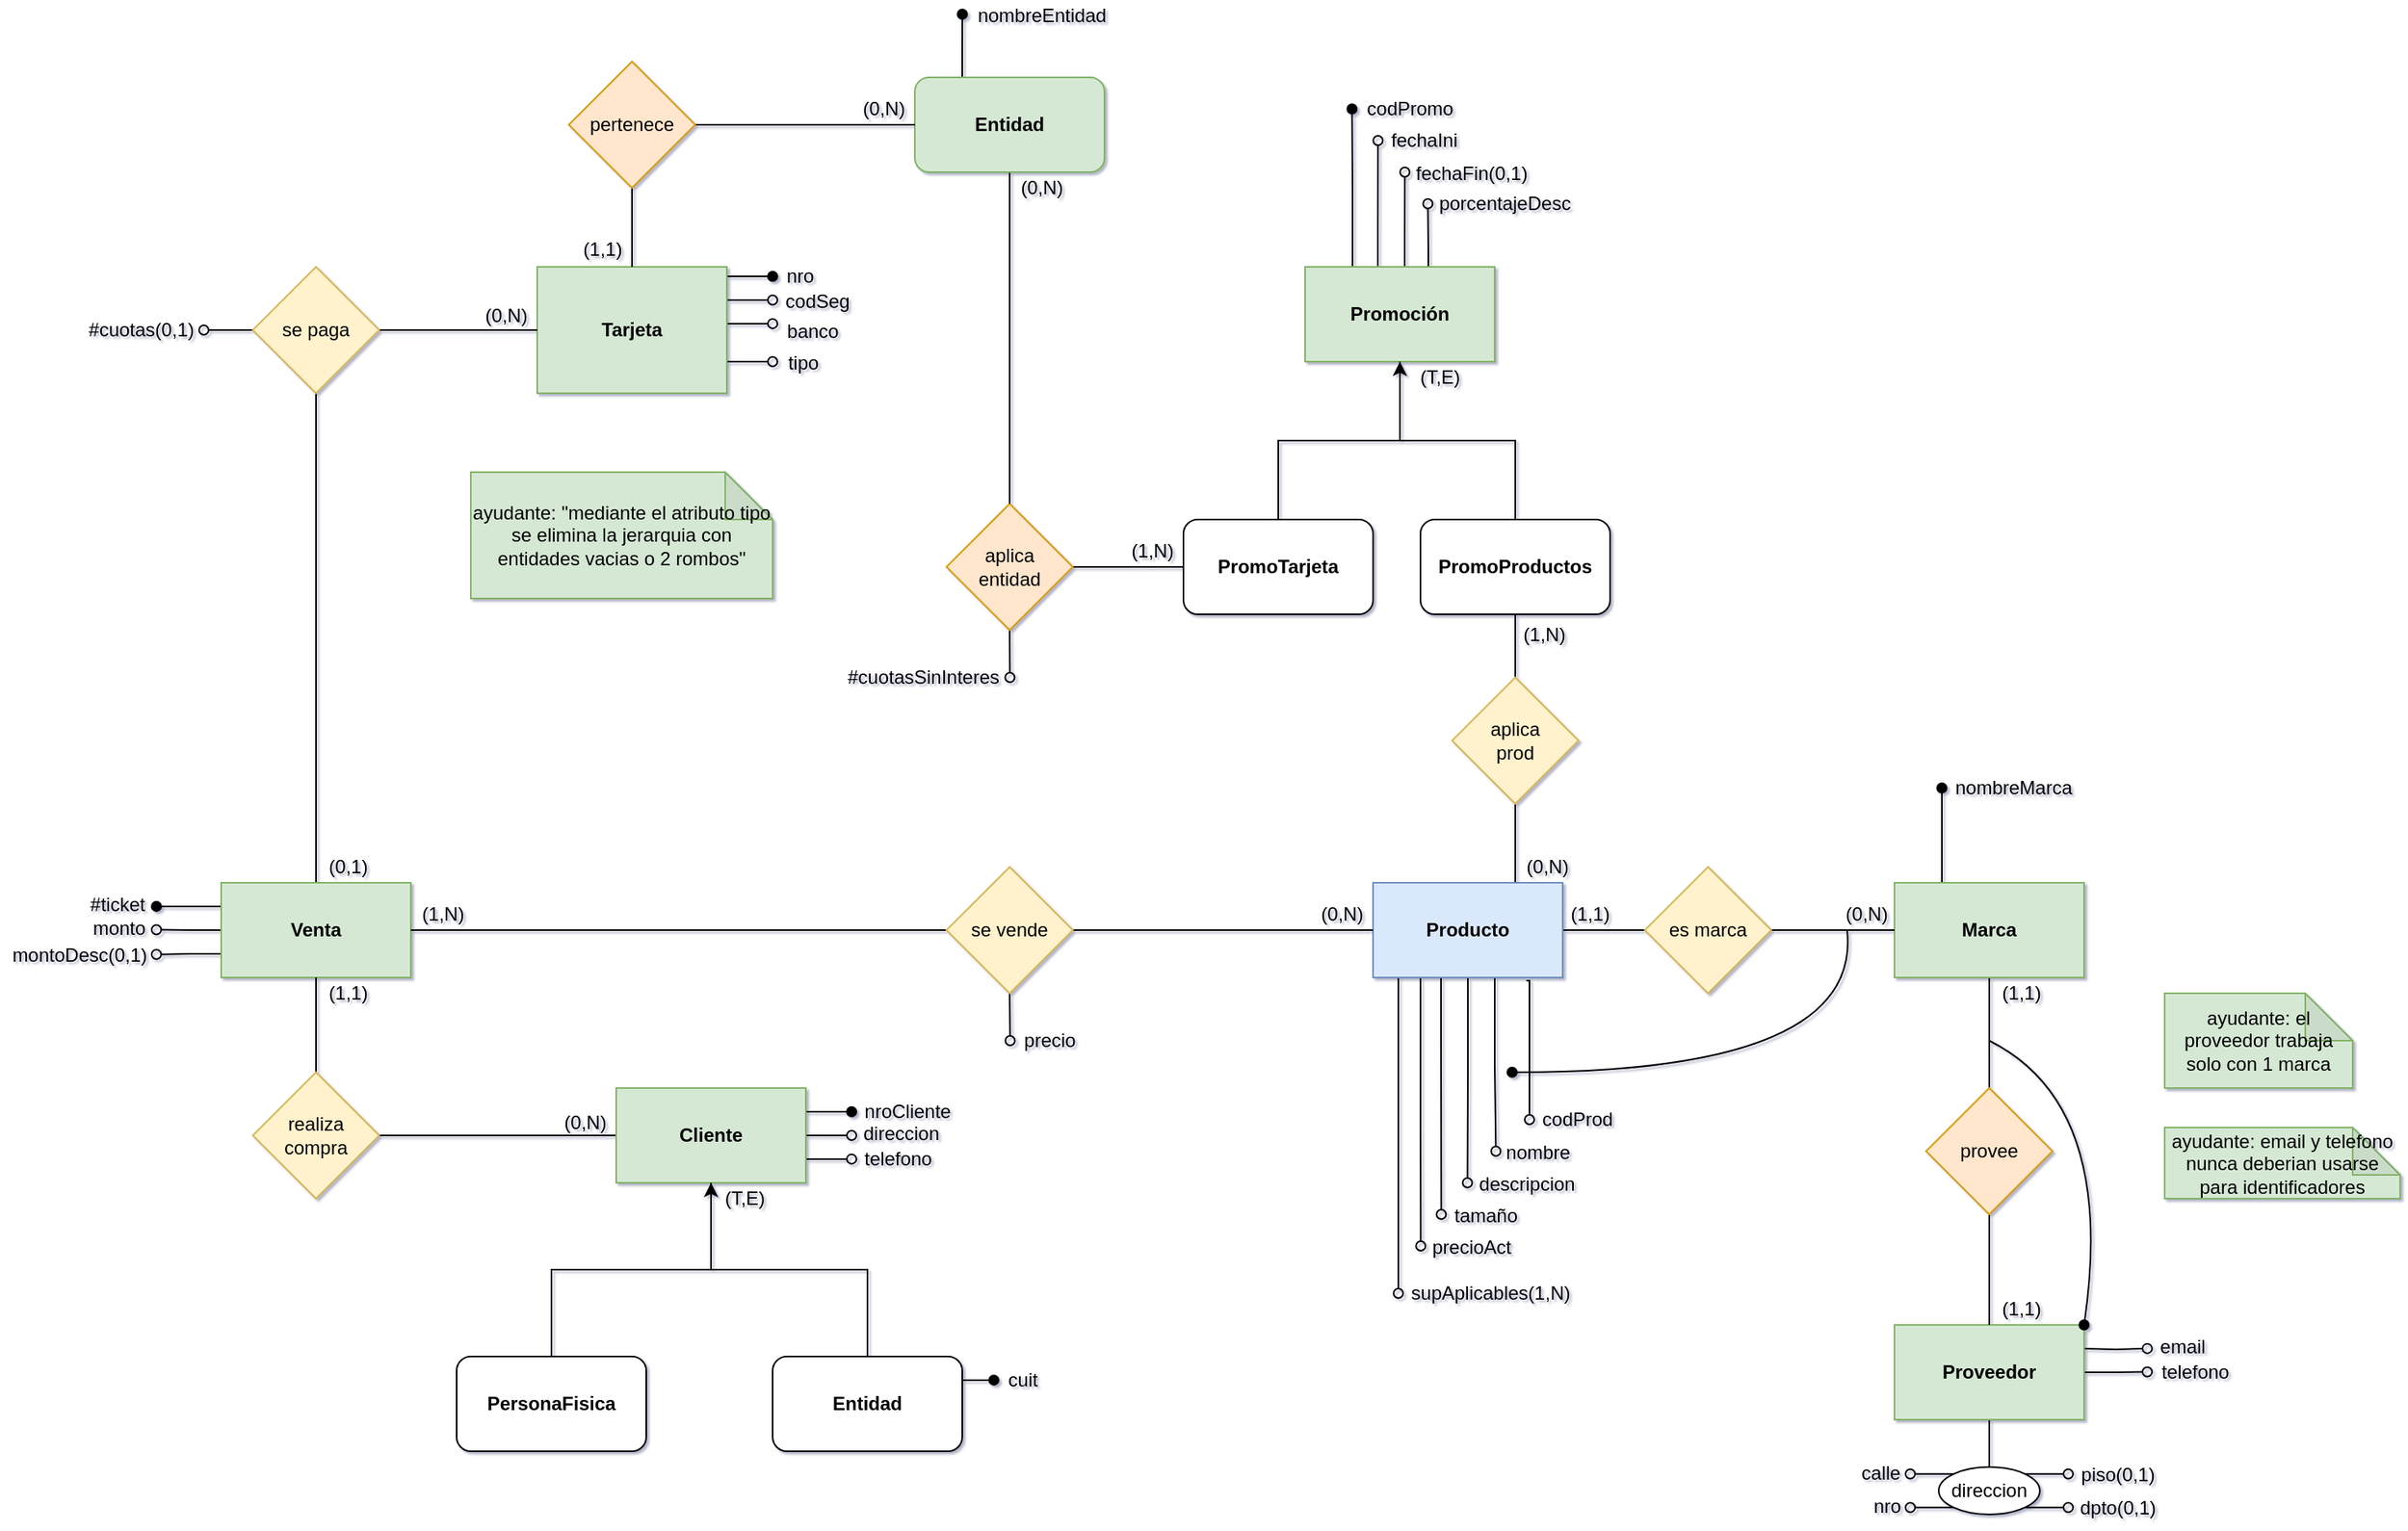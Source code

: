 <mxfile version="17.4.1" type="github">
  <diagram id="bOpDC4ROktXZ9G_zTPv-" name="Page-1">
    <mxGraphModel dx="1695" dy="1665" grid="1" gridSize="10" guides="1" tooltips="1" connect="1" arrows="1" fold="1" page="1" pageScale="1" pageWidth="827" pageHeight="1169" math="0" shadow="1">
      <root>
        <mxCell id="0" />
        <mxCell id="1" parent="0" />
        <mxCell id="mMfdGGbM-2EiEatci0lj-2" style="edgeStyle=orthogonalEdgeStyle;rounded=0;orthogonalLoop=1;jettySize=auto;html=1;exitX=0.817;exitY=1.033;exitDx=0;exitDy=0;endArrow=oval;endFill=0;exitPerimeter=0;" parent="1" edge="1">
          <mxGeometry relative="1" as="geometry">
            <mxPoint x="279" y="290" as="targetPoint" />
            <mxPoint x="277.04" y="201.98" as="sourcePoint" />
            <Array as="points">
              <mxPoint x="279" y="202" />
            </Array>
          </mxGeometry>
        </mxCell>
        <mxCell id="mMfdGGbM-2EiEatci0lj-12" style="edgeStyle=orthogonalEdgeStyle;rounded=0;orthogonalLoop=1;jettySize=auto;html=1;exitX=1;exitY=0.5;exitDx=0;exitDy=0;entryX=0;entryY=0.5;entryDx=0;entryDy=0;endArrow=none;endFill=0;" parent="1" source="mMfdGGbM-2EiEatci0lj-1" target="mMfdGGbM-2EiEatci0lj-11" edge="1">
          <mxGeometry relative="1" as="geometry" />
        </mxCell>
        <mxCell id="mMfdGGbM-2EiEatci0lj-57" style="edgeStyle=orthogonalEdgeStyle;rounded=0;orthogonalLoop=1;jettySize=auto;html=1;exitX=0.75;exitY=0;exitDx=0;exitDy=0;entryX=0.5;entryY=1;entryDx=0;entryDy=0;endArrow=none;endFill=0;" parent="1" source="mMfdGGbM-2EiEatci0lj-1" target="mMfdGGbM-2EiEatci0lj-34" edge="1">
          <mxGeometry relative="1" as="geometry" />
        </mxCell>
        <mxCell id="mMfdGGbM-2EiEatci0lj-151" style="edgeStyle=orthogonalEdgeStyle;rounded=0;orthogonalLoop=1;jettySize=auto;html=1;exitX=0.5;exitY=1;exitDx=0;exitDy=0;endArrow=oval;endFill=0;" parent="1" edge="1">
          <mxGeometry relative="1" as="geometry">
            <mxPoint x="257.739" y="310" as="targetPoint" />
            <mxPoint x="258.0" y="200.0" as="sourcePoint" />
            <Array as="points">
              <mxPoint x="257" y="200" />
              <mxPoint x="257" y="255" />
            </Array>
          </mxGeometry>
        </mxCell>
        <mxCell id="mMfdGGbM-2EiEatci0lj-152" style="edgeStyle=orthogonalEdgeStyle;rounded=0;orthogonalLoop=1;jettySize=auto;html=1;exitX=0.5;exitY=1;exitDx=0;exitDy=0;endArrow=oval;endFill=0;" parent="1" source="mMfdGGbM-2EiEatci0lj-1" edge="1">
          <mxGeometry relative="1" as="geometry">
            <mxPoint x="239.739" y="330" as="targetPoint" />
          </mxGeometry>
        </mxCell>
        <mxCell id="mMfdGGbM-2EiEatci0lj-153" style="edgeStyle=orthogonalEdgeStyle;rounded=0;orthogonalLoop=1;jettySize=auto;html=1;exitX=0.25;exitY=1;exitDx=0;exitDy=0;endArrow=oval;endFill=0;" parent="1" edge="1">
          <mxGeometry relative="1" as="geometry">
            <mxPoint x="223.174" y="350" as="targetPoint" />
            <mxPoint x="223.0" y="200.0" as="sourcePoint" />
            <Array as="points">
              <mxPoint x="223" y="240" />
              <mxPoint x="223" y="240" />
            </Array>
          </mxGeometry>
        </mxCell>
        <mxCell id="mMfdGGbM-2EiEatci0lj-154" style="edgeStyle=orthogonalEdgeStyle;rounded=0;orthogonalLoop=1;jettySize=auto;html=1;exitX=0.25;exitY=1;exitDx=0;exitDy=0;endArrow=oval;endFill=0;" parent="1" source="mMfdGGbM-2EiEatci0lj-1" edge="1">
          <mxGeometry relative="1" as="geometry">
            <mxPoint x="210.174" y="370" as="targetPoint" />
          </mxGeometry>
        </mxCell>
        <mxCell id="mMfdGGbM-2EiEatci0lj-155" style="edgeStyle=orthogonalEdgeStyle;rounded=0;orthogonalLoop=1;jettySize=auto;html=1;exitX=0;exitY=1;exitDx=0;exitDy=0;endArrow=oval;endFill=0;" parent="1" edge="1">
          <mxGeometry relative="1" as="geometry">
            <mxPoint x="196" y="400" as="targetPoint" />
            <mxPoint x="196.0" y="200.0" as="sourcePoint" />
          </mxGeometry>
        </mxCell>
        <mxCell id="mMfdGGbM-2EiEatci0lj-1" value="Producto" style="rounded=0;whiteSpace=wrap;html=1;fontStyle=1;fillColor=#dae8fc;strokeColor=#6c8ebf;" parent="1" vertex="1">
          <mxGeometry x="180" y="140" width="120" height="60" as="geometry" />
        </mxCell>
        <mxCell id="mMfdGGbM-2EiEatci0lj-3" value="codProd" style="text;html=1;align=center;verticalAlign=middle;resizable=0;points=[];autosize=1;strokeColor=none;fillColor=none;" parent="1" vertex="1">
          <mxGeometry x="279" y="280" width="60" height="20" as="geometry" />
        </mxCell>
        <mxCell id="mMfdGGbM-2EiEatci0lj-14" style="edgeStyle=orthogonalEdgeStyle;rounded=0;orthogonalLoop=1;jettySize=auto;html=1;exitX=0.25;exitY=0;exitDx=0;exitDy=0;endArrow=oval;endFill=1;" parent="1" source="mMfdGGbM-2EiEatci0lj-10" edge="1">
          <mxGeometry relative="1" as="geometry">
            <mxPoint x="540" y="80" as="targetPoint" />
          </mxGeometry>
        </mxCell>
        <mxCell id="mMfdGGbM-2EiEatci0lj-126" style="edgeStyle=orthogonalEdgeStyle;rounded=0;orthogonalLoop=1;jettySize=auto;html=1;exitX=0.5;exitY=1;exitDx=0;exitDy=0;entryX=0.5;entryY=0;entryDx=0;entryDy=0;endArrow=none;endFill=0;" parent="1" source="mMfdGGbM-2EiEatci0lj-10" target="mMfdGGbM-2EiEatci0lj-123" edge="1">
          <mxGeometry relative="1" as="geometry" />
        </mxCell>
        <mxCell id="mMfdGGbM-2EiEatci0lj-10" value="Marca" style="rounded=0;whiteSpace=wrap;html=1;fontStyle=1;fillColor=#d5e8d4;strokeColor=#82b366;" parent="1" vertex="1">
          <mxGeometry x="510" y="140" width="120" height="60" as="geometry" />
        </mxCell>
        <mxCell id="mMfdGGbM-2EiEatci0lj-13" style="edgeStyle=orthogonalEdgeStyle;rounded=0;orthogonalLoop=1;jettySize=auto;html=1;exitX=1;exitY=0.5;exitDx=0;exitDy=0;entryX=0;entryY=0.5;entryDx=0;entryDy=0;endArrow=none;endFill=0;" parent="1" source="mMfdGGbM-2EiEatci0lj-11" target="mMfdGGbM-2EiEatci0lj-10" edge="1">
          <mxGeometry relative="1" as="geometry" />
        </mxCell>
        <mxCell id="mMfdGGbM-2EiEatci0lj-11" value="es marca" style="rhombus;whiteSpace=wrap;html=1;fillColor=#fff2cc;strokeColor=#d6b656;" parent="1" vertex="1">
          <mxGeometry x="352" y="130" width="80" height="80" as="geometry" />
        </mxCell>
        <mxCell id="mMfdGGbM-2EiEatci0lj-15" value="nombreMarca" style="text;html=1;align=center;verticalAlign=middle;resizable=0;points=[];autosize=1;strokeColor=none;fillColor=none;" parent="1" vertex="1">
          <mxGeometry x="540" y="70" width="90" height="20" as="geometry" />
        </mxCell>
        <mxCell id="mMfdGGbM-2EiEatci0lj-16" value="" style="curved=1;endArrow=oval;html=1;rounded=0;endFill=1;" parent="1" edge="1">
          <mxGeometry width="50" height="50" relative="1" as="geometry">
            <mxPoint x="480" y="170" as="sourcePoint" />
            <mxPoint x="268" y="260" as="targetPoint" />
            <Array as="points">
              <mxPoint x="490" y="260" />
            </Array>
          </mxGeometry>
        </mxCell>
        <mxCell id="mMfdGGbM-2EiEatci0lj-48" style="edgeStyle=orthogonalEdgeStyle;rounded=0;orthogonalLoop=1;jettySize=auto;html=1;exitX=0.5;exitY=0;exitDx=0;exitDy=0;entryX=0.5;entryY=1;entryDx=0;entryDy=0;endArrow=none;endFill=0;" parent="1" source="mMfdGGbM-2EiEatci0lj-17" target="mMfdGGbM-2EiEatci0lj-22" edge="1">
          <mxGeometry relative="1" as="geometry" />
        </mxCell>
        <mxCell id="mMfdGGbM-2EiEatci0lj-70" style="edgeStyle=orthogonalEdgeStyle;rounded=0;orthogonalLoop=1;jettySize=auto;html=1;exitX=0;exitY=0.25;exitDx=0;exitDy=0;endArrow=oval;endFill=1;" parent="1" source="mMfdGGbM-2EiEatci0lj-17" edge="1">
          <mxGeometry relative="1" as="geometry">
            <mxPoint x="-590" y="154.957" as="targetPoint" />
          </mxGeometry>
        </mxCell>
        <mxCell id="mMfdGGbM-2EiEatci0lj-71" style="edgeStyle=orthogonalEdgeStyle;rounded=0;orthogonalLoop=1;jettySize=auto;html=1;exitX=0;exitY=0.5;exitDx=0;exitDy=0;endArrow=oval;endFill=0;" parent="1" source="mMfdGGbM-2EiEatci0lj-17" edge="1">
          <mxGeometry relative="1" as="geometry">
            <mxPoint x="-590" y="169.739" as="targetPoint" />
          </mxGeometry>
        </mxCell>
        <mxCell id="mMfdGGbM-2EiEatci0lj-72" style="edgeStyle=orthogonalEdgeStyle;rounded=0;orthogonalLoop=1;jettySize=auto;html=1;exitX=0;exitY=0.75;exitDx=0;exitDy=0;endArrow=oval;endFill=0;" parent="1" source="mMfdGGbM-2EiEatci0lj-17" edge="1">
          <mxGeometry relative="1" as="geometry">
            <mxPoint x="-590" y="185.391" as="targetPoint" />
          </mxGeometry>
        </mxCell>
        <mxCell id="mMfdGGbM-2EiEatci0lj-17" value="Venta" style="rounded=0;whiteSpace=wrap;html=1;fontStyle=1;fillColor=#d5e8d4;strokeColor=#82b366;" parent="1" vertex="1">
          <mxGeometry x="-549" y="140" width="120" height="60" as="geometry" />
        </mxCell>
        <mxCell id="mMfdGGbM-2EiEatci0lj-19" style="edgeStyle=orthogonalEdgeStyle;rounded=0;orthogonalLoop=1;jettySize=auto;html=1;exitX=1;exitY=0.5;exitDx=0;exitDy=0;entryX=0;entryY=0.5;entryDx=0;entryDy=0;endArrow=none;endFill=0;" parent="1" source="mMfdGGbM-2EiEatci0lj-18" target="mMfdGGbM-2EiEatci0lj-1" edge="1">
          <mxGeometry relative="1" as="geometry" />
        </mxCell>
        <mxCell id="mMfdGGbM-2EiEatci0lj-20" style="edgeStyle=orthogonalEdgeStyle;rounded=0;orthogonalLoop=1;jettySize=auto;html=1;exitX=0;exitY=0.5;exitDx=0;exitDy=0;entryX=1;entryY=0.5;entryDx=0;entryDy=0;endArrow=none;endFill=0;" parent="1" source="mMfdGGbM-2EiEatci0lj-18" target="mMfdGGbM-2EiEatci0lj-17" edge="1">
          <mxGeometry relative="1" as="geometry" />
        </mxCell>
        <mxCell id="mMfdGGbM-2EiEatci0lj-76" style="edgeStyle=orthogonalEdgeStyle;rounded=0;orthogonalLoop=1;jettySize=auto;html=1;exitX=0.5;exitY=1;exitDx=0;exitDy=0;endArrow=oval;endFill=0;" parent="1" source="mMfdGGbM-2EiEatci0lj-18" edge="1">
          <mxGeometry relative="1" as="geometry">
            <mxPoint x="-49.692" y="240" as="targetPoint" />
          </mxGeometry>
        </mxCell>
        <mxCell id="mMfdGGbM-2EiEatci0lj-18" value="se vende" style="rhombus;whiteSpace=wrap;html=1;fillColor=#fff2cc;strokeColor=#d6b656;" parent="1" vertex="1">
          <mxGeometry x="-90" y="130" width="80" height="80" as="geometry" />
        </mxCell>
        <mxCell id="mMfdGGbM-2EiEatci0lj-83" style="edgeStyle=orthogonalEdgeStyle;rounded=0;orthogonalLoop=1;jettySize=auto;html=1;exitX=1;exitY=0.25;exitDx=0;exitDy=0;endArrow=oval;endFill=1;" parent="1" edge="1">
          <mxGeometry relative="1" as="geometry">
            <mxPoint x="-200" y="-243.609" as="targetPoint" />
            <mxPoint x="-229" y="-244" as="sourcePoint" />
          </mxGeometry>
        </mxCell>
        <mxCell id="mMfdGGbM-2EiEatci0lj-84" style="edgeStyle=orthogonalEdgeStyle;rounded=0;orthogonalLoop=1;jettySize=auto;html=1;exitX=1;exitY=0.5;exitDx=0;exitDy=0;endArrow=oval;endFill=0;" parent="1" edge="1">
          <mxGeometry relative="1" as="geometry">
            <mxPoint x="-200" y="-228.826" as="targetPoint" />
            <mxPoint x="-229" y="-229" as="sourcePoint" />
          </mxGeometry>
        </mxCell>
        <mxCell id="mMfdGGbM-2EiEatci0lj-85" style="edgeStyle=orthogonalEdgeStyle;rounded=0;orthogonalLoop=1;jettySize=auto;html=1;exitX=1;exitY=0.75;exitDx=0;exitDy=0;endArrow=oval;endFill=0;" parent="1" edge="1">
          <mxGeometry relative="1" as="geometry">
            <mxPoint x="-200" y="-214.043" as="targetPoint" />
            <mxPoint x="-229" y="-214" as="sourcePoint" />
          </mxGeometry>
        </mxCell>
        <mxCell id="G6NL-QWqGKTzPhSWlAU9-1" style="edgeStyle=orthogonalEdgeStyle;rounded=0;orthogonalLoop=1;jettySize=auto;html=1;exitX=1;exitY=0.75;exitDx=0;exitDy=0;endArrow=oval;endFill=0;" edge="1" parent="1" source="mMfdGGbM-2EiEatci0lj-21">
          <mxGeometry relative="1" as="geometry">
            <mxPoint x="-200" y="-190" as="targetPoint" />
          </mxGeometry>
        </mxCell>
        <mxCell id="mMfdGGbM-2EiEatci0lj-21" value="Tarjeta" style="rounded=0;whiteSpace=wrap;html=1;fontStyle=1;fillColor=#d5e8d4;strokeColor=#82b366;" parent="1" vertex="1">
          <mxGeometry x="-349" y="-250" width="120" height="80" as="geometry" />
        </mxCell>
        <mxCell id="mMfdGGbM-2EiEatci0lj-49" style="edgeStyle=orthogonalEdgeStyle;rounded=0;orthogonalLoop=1;jettySize=auto;html=1;exitX=1;exitY=0.5;exitDx=0;exitDy=0;entryX=0;entryY=0.5;entryDx=0;entryDy=0;endArrow=none;endFill=0;" parent="1" source="mMfdGGbM-2EiEatci0lj-22" target="mMfdGGbM-2EiEatci0lj-21" edge="1">
          <mxGeometry relative="1" as="geometry" />
        </mxCell>
        <mxCell id="mMfdGGbM-2EiEatci0lj-81" style="edgeStyle=orthogonalEdgeStyle;rounded=0;orthogonalLoop=1;jettySize=auto;html=1;exitX=0;exitY=0.5;exitDx=0;exitDy=0;endArrow=oval;endFill=0;" parent="1" source="mMfdGGbM-2EiEatci0lj-22" edge="1">
          <mxGeometry relative="1" as="geometry">
            <mxPoint x="-560" y="-209.5" as="targetPoint" />
          </mxGeometry>
        </mxCell>
        <mxCell id="mMfdGGbM-2EiEatci0lj-22" value="se paga" style="rhombus;whiteSpace=wrap;html=1;fillColor=#fff2cc;strokeColor=#d6b656;" parent="1" vertex="1">
          <mxGeometry x="-529" y="-250" width="80" height="80" as="geometry" />
        </mxCell>
        <mxCell id="mMfdGGbM-2EiEatci0lj-28" style="edgeStyle=orthogonalEdgeStyle;rounded=0;orthogonalLoop=1;jettySize=auto;html=1;exitX=0;exitY=0.5;exitDx=0;exitDy=0;entryX=1;entryY=0.5;entryDx=0;entryDy=0;endArrow=none;endFill=0;" parent="1" source="mMfdGGbM-2EiEatci0lj-25" target="mMfdGGbM-2EiEatci0lj-26" edge="1">
          <mxGeometry relative="1" as="geometry" />
        </mxCell>
        <mxCell id="mMfdGGbM-2EiEatci0lj-109" style="edgeStyle=orthogonalEdgeStyle;rounded=0;orthogonalLoop=1;jettySize=auto;html=1;exitX=1;exitY=0.25;exitDx=0;exitDy=0;endArrow=oval;endFill=1;" parent="1" source="mMfdGGbM-2EiEatci0lj-25" edge="1">
          <mxGeometry relative="1" as="geometry">
            <mxPoint x="-150" y="285.391" as="targetPoint" />
          </mxGeometry>
        </mxCell>
        <mxCell id="mMfdGGbM-2EiEatci0lj-110" style="edgeStyle=orthogonalEdgeStyle;rounded=0;orthogonalLoop=1;jettySize=auto;html=1;exitX=1;exitY=0.5;exitDx=0;exitDy=0;endArrow=oval;endFill=0;" parent="1" source="mMfdGGbM-2EiEatci0lj-25" edge="1">
          <mxGeometry relative="1" as="geometry">
            <mxPoint x="-150" y="300.174" as="targetPoint" />
          </mxGeometry>
        </mxCell>
        <mxCell id="mMfdGGbM-2EiEatci0lj-111" style="edgeStyle=orthogonalEdgeStyle;rounded=0;orthogonalLoop=1;jettySize=auto;html=1;exitX=1;exitY=0.75;exitDx=0;exitDy=0;endArrow=oval;endFill=0;" parent="1" source="mMfdGGbM-2EiEatci0lj-25" edge="1">
          <mxGeometry relative="1" as="geometry">
            <mxPoint x="-150" y="314.957" as="targetPoint" />
          </mxGeometry>
        </mxCell>
        <mxCell id="mMfdGGbM-2EiEatci0lj-25" value="Cliente" style="rounded=0;whiteSpace=wrap;html=1;fontStyle=1;fillColor=#d5e8d4;strokeColor=#82b366;" parent="1" vertex="1">
          <mxGeometry x="-299" y="270" width="120" height="60" as="geometry" />
        </mxCell>
        <mxCell id="mMfdGGbM-2EiEatci0lj-27" style="edgeStyle=orthogonalEdgeStyle;rounded=0;orthogonalLoop=1;jettySize=auto;html=1;exitX=0.5;exitY=0;exitDx=0;exitDy=0;entryX=0.5;entryY=1;entryDx=0;entryDy=0;endArrow=none;endFill=0;" parent="1" source="mMfdGGbM-2EiEatci0lj-26" target="mMfdGGbM-2EiEatci0lj-17" edge="1">
          <mxGeometry relative="1" as="geometry" />
        </mxCell>
        <mxCell id="mMfdGGbM-2EiEatci0lj-26" value="realiza&lt;br&gt;compra" style="rhombus;whiteSpace=wrap;html=1;fillColor=#fff2cc;strokeColor=#d6b656;" parent="1" vertex="1">
          <mxGeometry x="-529" y="260" width="80" height="80" as="geometry" />
        </mxCell>
        <mxCell id="mMfdGGbM-2EiEatci0lj-31" style="edgeStyle=orthogonalEdgeStyle;rounded=0;orthogonalLoop=1;jettySize=auto;html=1;exitX=0.5;exitY=0;exitDx=0;exitDy=0;entryX=0.5;entryY=1;entryDx=0;entryDy=0;endArrow=none;endFill=0;" parent="1" source="mMfdGGbM-2EiEatci0lj-29" target="mMfdGGbM-2EiEatci0lj-25" edge="1">
          <mxGeometry relative="1" as="geometry" />
        </mxCell>
        <mxCell id="mMfdGGbM-2EiEatci0lj-29" value="PersonaFisica" style="rounded=1;whiteSpace=wrap;html=1;fontStyle=1" parent="1" vertex="1">
          <mxGeometry x="-400" y="440" width="120" height="60" as="geometry" />
        </mxCell>
        <mxCell id="mMfdGGbM-2EiEatci0lj-32" style="edgeStyle=orthogonalEdgeStyle;rounded=0;orthogonalLoop=1;jettySize=auto;html=1;exitX=0.5;exitY=0;exitDx=0;exitDy=0;entryX=0.5;entryY=1;entryDx=0;entryDy=0;endArrow=classic;endFill=1;" parent="1" source="mMfdGGbM-2EiEatci0lj-30" target="mMfdGGbM-2EiEatci0lj-25" edge="1">
          <mxGeometry relative="1" as="geometry" />
        </mxCell>
        <mxCell id="mMfdGGbM-2EiEatci0lj-115" style="edgeStyle=orthogonalEdgeStyle;rounded=0;orthogonalLoop=1;jettySize=auto;html=1;exitX=1;exitY=0.25;exitDx=0;exitDy=0;endArrow=oval;endFill=1;" parent="1" source="mMfdGGbM-2EiEatci0lj-30" edge="1">
          <mxGeometry relative="1" as="geometry">
            <mxPoint x="-60" y="454.957" as="targetPoint" />
          </mxGeometry>
        </mxCell>
        <mxCell id="mMfdGGbM-2EiEatci0lj-30" value="Entidad" style="rounded=1;whiteSpace=wrap;html=1;fontStyle=1" parent="1" vertex="1">
          <mxGeometry x="-200" y="440" width="120" height="60" as="geometry" />
        </mxCell>
        <mxCell id="mMfdGGbM-2EiEatci0lj-99" style="edgeStyle=orthogonalEdgeStyle;rounded=0;orthogonalLoop=1;jettySize=auto;html=1;exitX=0.25;exitY=0;exitDx=0;exitDy=0;endArrow=oval;endFill=1;" parent="1" source="mMfdGGbM-2EiEatci0lj-33" edge="1">
          <mxGeometry relative="1" as="geometry">
            <mxPoint x="166.696" y="-350" as="targetPoint" />
          </mxGeometry>
        </mxCell>
        <mxCell id="mMfdGGbM-2EiEatci0lj-100" style="edgeStyle=orthogonalEdgeStyle;rounded=0;orthogonalLoop=1;jettySize=auto;html=1;exitX=0.5;exitY=0;exitDx=0;exitDy=0;endArrow=oval;endFill=0;" parent="1" edge="1">
          <mxGeometry relative="1" as="geometry">
            <mxPoint x="183.13" y="-330" as="targetPoint" />
            <mxPoint x="183" y="-250" as="sourcePoint" />
            <Array as="points">
              <mxPoint x="183" y="-270" />
              <mxPoint x="183" y="-270" />
            </Array>
          </mxGeometry>
        </mxCell>
        <mxCell id="mMfdGGbM-2EiEatci0lj-101" style="edgeStyle=orthogonalEdgeStyle;rounded=0;orthogonalLoop=1;jettySize=auto;html=1;exitX=0.5;exitY=0;exitDx=0;exitDy=0;endArrow=oval;endFill=0;" parent="1" edge="1">
          <mxGeometry relative="1" as="geometry">
            <mxPoint x="200.13" y="-310" as="targetPoint" />
            <mxPoint x="200" y="-250" as="sourcePoint" />
            <Array as="points">
              <mxPoint x="200" y="-270" />
              <mxPoint x="200" y="-270" />
            </Array>
          </mxGeometry>
        </mxCell>
        <mxCell id="mMfdGGbM-2EiEatci0lj-102" style="edgeStyle=orthogonalEdgeStyle;rounded=0;orthogonalLoop=1;jettySize=auto;html=1;exitX=0.75;exitY=0;exitDx=0;exitDy=0;endArrow=oval;endFill=0;" parent="1" edge="1">
          <mxGeometry relative="1" as="geometry">
            <mxPoint x="214.696" y="-290" as="targetPoint" />
            <mxPoint x="215" y="-250" as="sourcePoint" />
            <Array as="points">
              <mxPoint x="215" y="-260" />
              <mxPoint x="215" y="-260" />
            </Array>
          </mxGeometry>
        </mxCell>
        <mxCell id="mMfdGGbM-2EiEatci0lj-33" value="Promoción" style="rounded=0;whiteSpace=wrap;html=1;fontStyle=1;fillColor=#d5e8d4;strokeColor=#82b366;" parent="1" vertex="1">
          <mxGeometry x="137" y="-250" width="120" height="60" as="geometry" />
        </mxCell>
        <mxCell id="mMfdGGbM-2EiEatci0lj-58" style="edgeStyle=orthogonalEdgeStyle;rounded=0;orthogonalLoop=1;jettySize=auto;html=1;exitX=0.5;exitY=0;exitDx=0;exitDy=0;entryX=0.5;entryY=1;entryDx=0;entryDy=0;endArrow=none;endFill=0;" parent="1" source="mMfdGGbM-2EiEatci0lj-34" target="mMfdGGbM-2EiEatci0lj-50" edge="1">
          <mxGeometry relative="1" as="geometry" />
        </mxCell>
        <mxCell id="mMfdGGbM-2EiEatci0lj-34" value="aplica&lt;br&gt;prod" style="rhombus;whiteSpace=wrap;html=1;fillColor=#fff2cc;strokeColor=#d6b656;" parent="1" vertex="1">
          <mxGeometry x="230" y="10" width="80" height="80" as="geometry" />
        </mxCell>
        <mxCell id="mMfdGGbM-2EiEatci0lj-54" style="edgeStyle=orthogonalEdgeStyle;rounded=0;orthogonalLoop=1;jettySize=auto;html=1;exitX=0.5;exitY=0;exitDx=0;exitDy=0;entryX=0.5;entryY=1;entryDx=0;entryDy=0;endArrow=classic;endFill=1;" parent="1" source="mMfdGGbM-2EiEatci0lj-50" target="mMfdGGbM-2EiEatci0lj-33" edge="1">
          <mxGeometry relative="1" as="geometry" />
        </mxCell>
        <mxCell id="mMfdGGbM-2EiEatci0lj-50" value="PromoProductos" style="rounded=1;whiteSpace=wrap;html=1;fontStyle=1" parent="1" vertex="1">
          <mxGeometry x="210" y="-90" width="120" height="60" as="geometry" />
        </mxCell>
        <mxCell id="mMfdGGbM-2EiEatci0lj-53" style="edgeStyle=orthogonalEdgeStyle;rounded=0;orthogonalLoop=1;jettySize=auto;html=1;exitX=0.5;exitY=0;exitDx=0;exitDy=0;entryX=0.5;entryY=1;entryDx=0;entryDy=0;endArrow=none;endFill=0;" parent="1" source="mMfdGGbM-2EiEatci0lj-51" target="mMfdGGbM-2EiEatci0lj-33" edge="1">
          <mxGeometry relative="1" as="geometry" />
        </mxCell>
        <mxCell id="mMfdGGbM-2EiEatci0lj-51" value="PromoTarjeta" style="rounded=1;whiteSpace=wrap;html=1;fontStyle=1" parent="1" vertex="1">
          <mxGeometry x="60" y="-90" width="120" height="60" as="geometry" />
        </mxCell>
        <mxCell id="mMfdGGbM-2EiEatci0lj-55" style="edgeStyle=orthogonalEdgeStyle;rounded=0;orthogonalLoop=1;jettySize=auto;html=1;exitX=1;exitY=0.5;exitDx=0;exitDy=0;entryX=0;entryY=0.5;entryDx=0;entryDy=0;endArrow=none;endFill=0;" parent="1" source="mMfdGGbM-2EiEatci0lj-52" target="mMfdGGbM-2EiEatci0lj-51" edge="1">
          <mxGeometry relative="1" as="geometry" />
        </mxCell>
        <mxCell id="mMfdGGbM-2EiEatci0lj-97" style="edgeStyle=orthogonalEdgeStyle;rounded=0;orthogonalLoop=1;jettySize=auto;html=1;exitX=0.5;exitY=1;exitDx=0;exitDy=0;endArrow=oval;endFill=0;" parent="1" source="mMfdGGbM-2EiEatci0lj-52" edge="1">
          <mxGeometry relative="1" as="geometry">
            <mxPoint x="-49.826" y="10" as="targetPoint" />
          </mxGeometry>
        </mxCell>
        <mxCell id="mMfdGGbM-2EiEatci0lj-52" value="aplica&lt;br&gt;entidad" style="rhombus;whiteSpace=wrap;html=1;fillColor=#ffe6cc;strokeColor=#d79b00;" parent="1" vertex="1">
          <mxGeometry x="-90" y="-100" width="80" height="80" as="geometry" />
        </mxCell>
        <mxCell id="mMfdGGbM-2EiEatci0lj-63" style="edgeStyle=orthogonalEdgeStyle;rounded=0;orthogonalLoop=1;jettySize=auto;html=1;exitX=0.5;exitY=1;exitDx=0;exitDy=0;entryX=0.5;entryY=0;entryDx=0;entryDy=0;endArrow=none;endFill=0;" parent="1" source="mMfdGGbM-2EiEatci0lj-59" target="mMfdGGbM-2EiEatci0lj-52" edge="1">
          <mxGeometry relative="1" as="geometry" />
        </mxCell>
        <mxCell id="mMfdGGbM-2EiEatci0lj-64" style="edgeStyle=orthogonalEdgeStyle;rounded=0;orthogonalLoop=1;jettySize=auto;html=1;exitX=0.25;exitY=0;exitDx=0;exitDy=0;endArrow=oval;endFill=1;" parent="1" source="mMfdGGbM-2EiEatci0lj-59" edge="1">
          <mxGeometry relative="1" as="geometry">
            <mxPoint x="-79.947" y="-410" as="targetPoint" />
          </mxGeometry>
        </mxCell>
        <mxCell id="mMfdGGbM-2EiEatci0lj-59" value="Entidad" style="rounded=1;whiteSpace=wrap;html=1;fontStyle=1;fillColor=#d5e8d4;strokeColor=#82b366;" parent="1" vertex="1">
          <mxGeometry x="-110" y="-370" width="120" height="60" as="geometry" />
        </mxCell>
        <mxCell id="mMfdGGbM-2EiEatci0lj-61" style="edgeStyle=orthogonalEdgeStyle;rounded=0;orthogonalLoop=1;jettySize=auto;html=1;exitX=0.5;exitY=1;exitDx=0;exitDy=0;entryX=0.5;entryY=0;entryDx=0;entryDy=0;endArrow=none;endFill=0;" parent="1" source="mMfdGGbM-2EiEatci0lj-60" target="mMfdGGbM-2EiEatci0lj-21" edge="1">
          <mxGeometry relative="1" as="geometry" />
        </mxCell>
        <mxCell id="mMfdGGbM-2EiEatci0lj-62" style="edgeStyle=orthogonalEdgeStyle;rounded=0;orthogonalLoop=1;jettySize=auto;html=1;exitX=1;exitY=0.5;exitDx=0;exitDy=0;entryX=0;entryY=0.5;entryDx=0;entryDy=0;endArrow=none;endFill=0;" parent="1" source="mMfdGGbM-2EiEatci0lj-60" target="mMfdGGbM-2EiEatci0lj-59" edge="1">
          <mxGeometry relative="1" as="geometry" />
        </mxCell>
        <mxCell id="mMfdGGbM-2EiEatci0lj-60" value="pertenece" style="rhombus;whiteSpace=wrap;html=1;fillColor=#ffe6cc;strokeColor=#d79b00;" parent="1" vertex="1">
          <mxGeometry x="-329" y="-380" width="80" height="80" as="geometry" />
        </mxCell>
        <mxCell id="mMfdGGbM-2EiEatci0lj-65" value="nombreEntidad" style="text;html=1;align=center;verticalAlign=middle;resizable=0;points=[];autosize=1;strokeColor=none;fillColor=none;" parent="1" vertex="1">
          <mxGeometry x="-80" y="-419" width="100" height="20" as="geometry" />
        </mxCell>
        <mxCell id="mMfdGGbM-2EiEatci0lj-66" value="(1,N)" style="text;html=1;align=center;verticalAlign=middle;resizable=0;points=[];autosize=1;strokeColor=none;fillColor=none;" parent="1" vertex="1">
          <mxGeometry x="-429" y="150" width="40" height="20" as="geometry" />
        </mxCell>
        <mxCell id="mMfdGGbM-2EiEatci0lj-67" value="(0,N)" style="text;html=1;align=center;verticalAlign=middle;resizable=0;points=[];autosize=1;strokeColor=none;fillColor=none;" parent="1" vertex="1">
          <mxGeometry x="140" y="150" width="40" height="20" as="geometry" />
        </mxCell>
        <mxCell id="mMfdGGbM-2EiEatci0lj-68" value="(1,1)" style="text;html=1;align=center;verticalAlign=middle;resizable=0;points=[];autosize=1;strokeColor=none;fillColor=none;" parent="1" vertex="1">
          <mxGeometry x="-489" y="200" width="40" height="20" as="geometry" />
        </mxCell>
        <mxCell id="mMfdGGbM-2EiEatci0lj-69" value="(0,N)" style="text;html=1;align=center;verticalAlign=middle;resizable=0;points=[];autosize=1;strokeColor=none;fillColor=none;" parent="1" vertex="1">
          <mxGeometry x="-339" y="282" width="40" height="20" as="geometry" />
        </mxCell>
        <mxCell id="mMfdGGbM-2EiEatci0lj-73" value="#ticket" style="text;html=1;align=center;verticalAlign=middle;resizable=0;points=[];autosize=1;strokeColor=none;fillColor=none;" parent="1" vertex="1">
          <mxGeometry x="-640" y="144" width="50" height="20" as="geometry" />
        </mxCell>
        <mxCell id="mMfdGGbM-2EiEatci0lj-74" value="monto" style="text;html=1;align=center;verticalAlign=middle;resizable=0;points=[];autosize=1;strokeColor=none;fillColor=none;" parent="1" vertex="1">
          <mxGeometry x="-639" y="159" width="50" height="20" as="geometry" />
        </mxCell>
        <mxCell id="mMfdGGbM-2EiEatci0lj-75" value="montoDesc(0,1)" style="text;html=1;align=center;verticalAlign=middle;resizable=0;points=[];autosize=1;strokeColor=none;fillColor=none;" parent="1" vertex="1">
          <mxGeometry x="-689" y="176" width="100" height="20" as="geometry" />
        </mxCell>
        <mxCell id="mMfdGGbM-2EiEatci0lj-77" value="precio" style="text;html=1;align=center;verticalAlign=middle;resizable=0;points=[];autosize=1;strokeColor=none;fillColor=none;" parent="1" vertex="1">
          <mxGeometry x="-50" y="230" width="50" height="20" as="geometry" />
        </mxCell>
        <mxCell id="mMfdGGbM-2EiEatci0lj-78" value="(0,1)" style="text;html=1;align=center;verticalAlign=middle;resizable=0;points=[];autosize=1;strokeColor=none;fillColor=none;" parent="1" vertex="1">
          <mxGeometry x="-489" y="120" width="40" height="20" as="geometry" />
        </mxCell>
        <mxCell id="mMfdGGbM-2EiEatci0lj-79" value="(0,N)" style="text;html=1;align=center;verticalAlign=middle;resizable=0;points=[];autosize=1;strokeColor=none;fillColor=none;" parent="1" vertex="1">
          <mxGeometry x="-389" y="-229" width="40" height="20" as="geometry" />
        </mxCell>
        <mxCell id="mMfdGGbM-2EiEatci0lj-82" value="#cuotas(0,1)" style="text;html=1;align=center;verticalAlign=middle;resizable=0;points=[];autosize=1;strokeColor=none;fillColor=none;" parent="1" vertex="1">
          <mxGeometry x="-640" y="-220" width="80" height="20" as="geometry" />
        </mxCell>
        <mxCell id="mMfdGGbM-2EiEatci0lj-89" value="nro" style="text;html=1;align=center;verticalAlign=middle;resizable=0;points=[];autosize=1;strokeColor=none;fillColor=none;" parent="1" vertex="1">
          <mxGeometry x="-198" y="-254" width="30" height="20" as="geometry" />
        </mxCell>
        <mxCell id="mMfdGGbM-2EiEatci0lj-90" value="(1,1)" style="text;html=1;align=center;verticalAlign=middle;resizable=0;points=[];autosize=1;strokeColor=none;fillColor=none;" parent="1" vertex="1">
          <mxGeometry x="-328" y="-271" width="40" height="20" as="geometry" />
        </mxCell>
        <mxCell id="mMfdGGbM-2EiEatci0lj-91" value="(0,N)" style="text;html=1;align=center;verticalAlign=middle;resizable=0;points=[];autosize=1;strokeColor=none;fillColor=none;" parent="1" vertex="1">
          <mxGeometry x="-150" y="-360" width="40" height="20" as="geometry" />
        </mxCell>
        <mxCell id="mMfdGGbM-2EiEatci0lj-92" value="banco" style="text;html=1;align=center;verticalAlign=middle;resizable=0;points=[];autosize=1;strokeColor=none;fillColor=none;" parent="1" vertex="1">
          <mxGeometry x="-200" y="-219" width="50" height="20" as="geometry" />
        </mxCell>
        <mxCell id="mMfdGGbM-2EiEatci0lj-93" value="codSeg" style="text;html=1;align=center;verticalAlign=middle;resizable=0;points=[];autosize=1;strokeColor=none;fillColor=none;" parent="1" vertex="1">
          <mxGeometry x="-202" y="-238" width="60" height="20" as="geometry" />
        </mxCell>
        <mxCell id="mMfdGGbM-2EiEatci0lj-94" value="(1,N)" style="text;html=1;align=center;verticalAlign=middle;resizable=0;points=[];autosize=1;strokeColor=none;fillColor=none;" parent="1" vertex="1">
          <mxGeometry x="20" y="-80" width="40" height="20" as="geometry" />
        </mxCell>
        <mxCell id="mMfdGGbM-2EiEatci0lj-96" value="(0,N)" style="text;html=1;align=center;verticalAlign=middle;resizable=0;points=[];autosize=1;strokeColor=none;fillColor=none;" parent="1" vertex="1">
          <mxGeometry x="-50" y="-310" width="40" height="20" as="geometry" />
        </mxCell>
        <mxCell id="mMfdGGbM-2EiEatci0lj-98" value="#cuotasSinInteres" style="text;html=1;align=center;verticalAlign=middle;resizable=0;points=[];autosize=1;strokeColor=none;fillColor=none;" parent="1" vertex="1">
          <mxGeometry x="-160" width="110" height="20" as="geometry" />
        </mxCell>
        <mxCell id="mMfdGGbM-2EiEatci0lj-103" value="codPromo" style="text;html=1;align=center;verticalAlign=middle;resizable=0;points=[];autosize=1;strokeColor=none;fillColor=none;" parent="1" vertex="1">
          <mxGeometry x="168" y="-360" width="70" height="20" as="geometry" />
        </mxCell>
        <mxCell id="mMfdGGbM-2EiEatci0lj-104" value="fechaIni" style="text;html=1;align=center;verticalAlign=middle;resizable=0;points=[];autosize=1;strokeColor=none;fillColor=none;" parent="1" vertex="1">
          <mxGeometry x="182" y="-340" width="60" height="20" as="geometry" />
        </mxCell>
        <mxCell id="mMfdGGbM-2EiEatci0lj-105" value="fechaFin(0,1)" style="text;html=1;align=center;verticalAlign=middle;resizable=0;points=[];autosize=1;strokeColor=none;fillColor=none;" parent="1" vertex="1">
          <mxGeometry x="197" y="-319" width="90" height="20" as="geometry" />
        </mxCell>
        <mxCell id="mMfdGGbM-2EiEatci0lj-106" value="porcentajeDesc" style="text;html=1;align=center;verticalAlign=middle;resizable=0;points=[];autosize=1;strokeColor=none;fillColor=none;" parent="1" vertex="1">
          <mxGeometry x="213" y="-300" width="100" height="20" as="geometry" />
        </mxCell>
        <mxCell id="mMfdGGbM-2EiEatci0lj-107" value="(1,N)" style="text;html=1;align=center;verticalAlign=middle;resizable=0;points=[];autosize=1;strokeColor=none;fillColor=none;" parent="1" vertex="1">
          <mxGeometry x="268" y="-27" width="40" height="20" as="geometry" />
        </mxCell>
        <mxCell id="mMfdGGbM-2EiEatci0lj-108" value="(0,N)" style="text;html=1;align=center;verticalAlign=middle;resizable=0;points=[];autosize=1;strokeColor=none;fillColor=none;" parent="1" vertex="1">
          <mxGeometry x="270" y="120" width="40" height="20" as="geometry" />
        </mxCell>
        <mxCell id="mMfdGGbM-2EiEatci0lj-112" value="nroCliente" style="text;html=1;align=center;verticalAlign=middle;resizable=0;points=[];autosize=1;strokeColor=none;fillColor=none;" parent="1" vertex="1">
          <mxGeometry x="-150" y="275" width="70" height="20" as="geometry" />
        </mxCell>
        <mxCell id="mMfdGGbM-2EiEatci0lj-113" value="direccion" style="text;html=1;align=center;verticalAlign=middle;resizable=0;points=[];autosize=1;strokeColor=none;fillColor=none;" parent="1" vertex="1">
          <mxGeometry x="-149" y="289" width="60" height="20" as="geometry" />
        </mxCell>
        <mxCell id="mMfdGGbM-2EiEatci0lj-114" value="telefono" style="text;html=1;align=center;verticalAlign=middle;resizable=0;points=[];autosize=1;strokeColor=none;fillColor=none;" parent="1" vertex="1">
          <mxGeometry x="-151" y="305" width="60" height="20" as="geometry" />
        </mxCell>
        <mxCell id="mMfdGGbM-2EiEatci0lj-116" value="cuit" style="text;html=1;align=center;verticalAlign=middle;resizable=0;points=[];autosize=1;strokeColor=none;fillColor=none;" parent="1" vertex="1">
          <mxGeometry x="-57" y="445" width="30" height="20" as="geometry" />
        </mxCell>
        <mxCell id="mMfdGGbM-2EiEatci0lj-117" value="(T,E)" style="text;html=1;align=center;verticalAlign=middle;resizable=0;points=[];autosize=1;strokeColor=none;fillColor=none;" parent="1" vertex="1">
          <mxGeometry x="-238" y="330" width="40" height="20" as="geometry" />
        </mxCell>
        <mxCell id="mMfdGGbM-2EiEatci0lj-119" value="(T,E)" style="text;html=1;align=center;verticalAlign=middle;resizable=0;points=[];autosize=1;strokeColor=none;fillColor=none;" parent="1" vertex="1">
          <mxGeometry x="202" y="-190" width="40" height="20" as="geometry" />
        </mxCell>
        <mxCell id="mMfdGGbM-2EiEatci0lj-128" style="edgeStyle=orthogonalEdgeStyle;rounded=0;orthogonalLoop=1;jettySize=auto;html=1;exitX=1;exitY=0.25;exitDx=0;exitDy=0;endArrow=oval;endFill=0;" parent="1" edge="1">
          <mxGeometry relative="1" as="geometry">
            <mxPoint x="670" y="434.957" as="targetPoint" />
            <mxPoint x="630" y="435" as="sourcePoint" />
          </mxGeometry>
        </mxCell>
        <mxCell id="mMfdGGbM-2EiEatci0lj-129" style="edgeStyle=orthogonalEdgeStyle;rounded=0;orthogonalLoop=1;jettySize=auto;html=1;exitX=1;exitY=0.5;exitDx=0;exitDy=0;endArrow=oval;endFill=0;" parent="1" source="mMfdGGbM-2EiEatci0lj-122" edge="1">
          <mxGeometry relative="1" as="geometry">
            <mxPoint x="670" y="449.739" as="targetPoint" />
          </mxGeometry>
        </mxCell>
        <mxCell id="mMfdGGbM-2EiEatci0lj-142" style="edgeStyle=orthogonalEdgeStyle;rounded=0;orthogonalLoop=1;jettySize=auto;html=1;exitX=0.5;exitY=1;exitDx=0;exitDy=0;entryX=0.5;entryY=0;entryDx=0;entryDy=0;endArrow=none;endFill=0;" parent="1" source="mMfdGGbM-2EiEatci0lj-122" target="mMfdGGbM-2EiEatci0lj-141" edge="1">
          <mxGeometry relative="1" as="geometry" />
        </mxCell>
        <mxCell id="mMfdGGbM-2EiEatci0lj-122" value="Proveedor" style="rounded=0;whiteSpace=wrap;html=1;fontStyle=1;fillColor=#d5e8d4;strokeColor=#82b366;" parent="1" vertex="1">
          <mxGeometry x="510" y="420" width="120" height="60" as="geometry" />
        </mxCell>
        <mxCell id="mMfdGGbM-2EiEatci0lj-127" style="edgeStyle=orthogonalEdgeStyle;rounded=0;orthogonalLoop=1;jettySize=auto;html=1;exitX=0.5;exitY=1;exitDx=0;exitDy=0;entryX=0.5;entryY=0;entryDx=0;entryDy=0;endArrow=none;endFill=0;" parent="1" source="mMfdGGbM-2EiEatci0lj-123" target="mMfdGGbM-2EiEatci0lj-122" edge="1">
          <mxGeometry relative="1" as="geometry" />
        </mxCell>
        <mxCell id="mMfdGGbM-2EiEatci0lj-123" value="provee" style="rhombus;whiteSpace=wrap;html=1;fillColor=#ffe6cc;strokeColor=#d79b00;" parent="1" vertex="1">
          <mxGeometry x="530" y="270" width="80" height="80" as="geometry" />
        </mxCell>
        <mxCell id="mMfdGGbM-2EiEatci0lj-131" value="telefono" style="text;html=1;align=center;verticalAlign=middle;resizable=0;points=[];autosize=1;strokeColor=none;fillColor=none;" parent="1" vertex="1">
          <mxGeometry x="670" y="440" width="60" height="20" as="geometry" />
        </mxCell>
        <mxCell id="mMfdGGbM-2EiEatci0lj-132" value="email" style="text;html=1;align=center;verticalAlign=middle;resizable=0;points=[];autosize=1;strokeColor=none;fillColor=none;" parent="1" vertex="1">
          <mxGeometry x="672" y="424" width="40" height="20" as="geometry" />
        </mxCell>
        <mxCell id="mMfdGGbM-2EiEatci0lj-134" value="(1,1)" style="text;html=1;align=center;verticalAlign=middle;resizable=0;points=[];autosize=1;strokeColor=none;fillColor=none;" parent="1" vertex="1">
          <mxGeometry x="570" y="200" width="40" height="20" as="geometry" />
        </mxCell>
        <mxCell id="mMfdGGbM-2EiEatci0lj-136" value="(1,1)" style="text;html=1;align=center;verticalAlign=middle;resizable=0;points=[];autosize=1;strokeColor=none;fillColor=none;" parent="1" vertex="1">
          <mxGeometry x="570" y="400" width="40" height="20" as="geometry" />
        </mxCell>
        <mxCell id="mMfdGGbM-2EiEatci0lj-137" value="(1,1)" style="text;html=1;align=center;verticalAlign=middle;resizable=0;points=[];autosize=1;strokeColor=none;fillColor=none;" parent="1" vertex="1">
          <mxGeometry x="297" y="150" width="40" height="20" as="geometry" />
        </mxCell>
        <mxCell id="mMfdGGbM-2EiEatci0lj-139" value="(0,N)" style="text;html=1;align=center;verticalAlign=middle;resizable=0;points=[];autosize=1;strokeColor=none;fillColor=none;" parent="1" vertex="1">
          <mxGeometry x="472" y="150" width="40" height="20" as="geometry" />
        </mxCell>
        <mxCell id="mMfdGGbM-2EiEatci0lj-143" style="edgeStyle=orthogonalEdgeStyle;rounded=0;orthogonalLoop=1;jettySize=auto;html=1;exitX=0;exitY=0;exitDx=0;exitDy=0;endArrow=oval;endFill=0;" parent="1" source="mMfdGGbM-2EiEatci0lj-141" edge="1">
          <mxGeometry relative="1" as="geometry">
            <mxPoint x="520" y="514.087" as="targetPoint" />
          </mxGeometry>
        </mxCell>
        <mxCell id="mMfdGGbM-2EiEatci0lj-144" style="edgeStyle=orthogonalEdgeStyle;rounded=0;orthogonalLoop=1;jettySize=auto;html=1;exitX=0;exitY=1;exitDx=0;exitDy=0;endArrow=oval;endFill=0;" parent="1" source="mMfdGGbM-2EiEatci0lj-141" edge="1">
          <mxGeometry relative="1" as="geometry">
            <mxPoint x="520" y="535.826" as="targetPoint" />
          </mxGeometry>
        </mxCell>
        <mxCell id="mMfdGGbM-2EiEatci0lj-145" style="edgeStyle=orthogonalEdgeStyle;rounded=0;orthogonalLoop=1;jettySize=auto;html=1;exitX=1;exitY=0;exitDx=0;exitDy=0;endArrow=oval;endFill=0;" parent="1" source="mMfdGGbM-2EiEatci0lj-141" edge="1">
          <mxGeometry relative="1" as="geometry">
            <mxPoint x="620" y="514.087" as="targetPoint" />
          </mxGeometry>
        </mxCell>
        <mxCell id="mMfdGGbM-2EiEatci0lj-146" style="edgeStyle=orthogonalEdgeStyle;rounded=0;orthogonalLoop=1;jettySize=auto;html=1;exitX=1;exitY=1;exitDx=0;exitDy=0;endArrow=oval;endFill=0;" parent="1" source="mMfdGGbM-2EiEatci0lj-141" edge="1">
          <mxGeometry relative="1" as="geometry">
            <mxPoint x="620" y="535.826" as="targetPoint" />
          </mxGeometry>
        </mxCell>
        <mxCell id="mMfdGGbM-2EiEatci0lj-141" value="direccion" style="ellipse;whiteSpace=wrap;html=1;" parent="1" vertex="1">
          <mxGeometry x="538" y="510" width="64" height="30" as="geometry" />
        </mxCell>
        <mxCell id="mMfdGGbM-2EiEatci0lj-147" value="calle" style="text;html=1;align=center;verticalAlign=middle;resizable=0;points=[];autosize=1;strokeColor=none;fillColor=none;" parent="1" vertex="1">
          <mxGeometry x="481" y="504" width="40" height="20" as="geometry" />
        </mxCell>
        <mxCell id="mMfdGGbM-2EiEatci0lj-148" value="nro" style="text;html=1;align=center;verticalAlign=middle;resizable=0;points=[];autosize=1;strokeColor=none;fillColor=none;" parent="1" vertex="1">
          <mxGeometry x="490" y="525" width="30" height="20" as="geometry" />
        </mxCell>
        <mxCell id="mMfdGGbM-2EiEatci0lj-149" value="piso(0,1)" style="text;html=1;align=center;verticalAlign=middle;resizable=0;points=[];autosize=1;strokeColor=none;fillColor=none;" parent="1" vertex="1">
          <mxGeometry x="621" y="505" width="60" height="20" as="geometry" />
        </mxCell>
        <mxCell id="mMfdGGbM-2EiEatci0lj-150" value="dpto(0,1)" style="text;html=1;align=center;verticalAlign=middle;resizable=0;points=[];autosize=1;strokeColor=none;fillColor=none;" parent="1" vertex="1">
          <mxGeometry x="621" y="526" width="60" height="20" as="geometry" />
        </mxCell>
        <mxCell id="mMfdGGbM-2EiEatci0lj-156" value="nombre" style="text;html=1;align=center;verticalAlign=middle;resizable=0;points=[];autosize=1;strokeColor=none;fillColor=none;" parent="1" vertex="1">
          <mxGeometry x="254" y="301" width="60" height="20" as="geometry" />
        </mxCell>
        <mxCell id="mMfdGGbM-2EiEatci0lj-157" value="descripcion" style="text;html=1;align=center;verticalAlign=middle;resizable=0;points=[];autosize=1;strokeColor=none;fillColor=none;" parent="1" vertex="1">
          <mxGeometry x="237" y="321" width="80" height="20" as="geometry" />
        </mxCell>
        <mxCell id="mMfdGGbM-2EiEatci0lj-158" value="tamaño" style="text;html=1;align=center;verticalAlign=middle;resizable=0;points=[];autosize=1;strokeColor=none;fillColor=none;" parent="1" vertex="1">
          <mxGeometry x="221" y="341" width="60" height="20" as="geometry" />
        </mxCell>
        <mxCell id="mMfdGGbM-2EiEatci0lj-159" value="precioAct" style="text;html=1;align=center;verticalAlign=middle;resizable=0;points=[];autosize=1;strokeColor=none;fillColor=none;" parent="1" vertex="1">
          <mxGeometry x="207" y="361" width="70" height="20" as="geometry" />
        </mxCell>
        <mxCell id="mMfdGGbM-2EiEatci0lj-160" value="supAplicables(1,N)" style="text;html=1;align=center;verticalAlign=middle;resizable=0;points=[];autosize=1;strokeColor=none;fillColor=none;" parent="1" vertex="1">
          <mxGeometry x="194" y="390" width="120" height="20" as="geometry" />
        </mxCell>
        <mxCell id="G6NL-QWqGKTzPhSWlAU9-2" value="tipo" style="text;html=1;align=center;verticalAlign=middle;resizable=0;points=[];autosize=1;strokeColor=none;fillColor=none;" vertex="1" parent="1">
          <mxGeometry x="-196" y="-199" width="30" height="20" as="geometry" />
        </mxCell>
        <mxCell id="G6NL-QWqGKTzPhSWlAU9-3" value="ayudante: &quot;mediante el atributo tipo se elimina la jerarquia con entidades vacias o 2 rombos&quot;" style="shape=note;whiteSpace=wrap;html=1;backgroundOutline=1;darkOpacity=0.05;fillColor=#d5e8d4;strokeColor=#82b366;" vertex="1" parent="1">
          <mxGeometry x="-391" y="-120" width="191" height="80" as="geometry" />
        </mxCell>
        <mxCell id="G6NL-QWqGKTzPhSWlAU9-4" value="ayudante: el proveedor trabaja solo con 1 marca" style="shape=note;whiteSpace=wrap;html=1;backgroundOutline=1;darkOpacity=0.05;fillColor=#d5e8d4;strokeColor=#82b366;" vertex="1" parent="1">
          <mxGeometry x="681" y="210" width="119" height="60" as="geometry" />
        </mxCell>
        <mxCell id="G6NL-QWqGKTzPhSWlAU9-5" value="ayudante: email y telefono nunca deberian usarse para identificadores" style="shape=note;whiteSpace=wrap;html=1;backgroundOutline=1;darkOpacity=0.05;fillColor=#d5e8d4;strokeColor=#82b366;" vertex="1" parent="1">
          <mxGeometry x="681" y="295" width="149" height="45" as="geometry" />
        </mxCell>
        <mxCell id="G6NL-QWqGKTzPhSWlAU9-6" value="" style="curved=1;endArrow=oval;html=1;rounded=0;entryX=1;entryY=0;entryDx=0;entryDy=0;endFill=1;" edge="1" parent="1" target="mMfdGGbM-2EiEatci0lj-122">
          <mxGeometry width="50" height="50" relative="1" as="geometry">
            <mxPoint x="570" y="240" as="sourcePoint" />
            <mxPoint x="490" y="320" as="targetPoint" />
            <Array as="points">
              <mxPoint x="650" y="280" />
            </Array>
          </mxGeometry>
        </mxCell>
      </root>
    </mxGraphModel>
  </diagram>
</mxfile>
